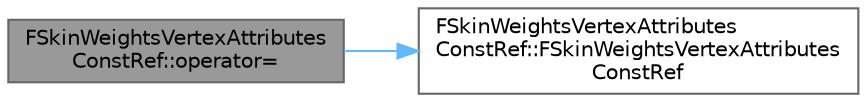 digraph "FSkinWeightsVertexAttributesConstRef::operator="
{
 // INTERACTIVE_SVG=YES
 // LATEX_PDF_SIZE
  bgcolor="transparent";
  edge [fontname=Helvetica,fontsize=10,labelfontname=Helvetica,labelfontsize=10];
  node [fontname=Helvetica,fontsize=10,shape=box,height=0.2,width=0.4];
  rankdir="LR";
  Node1 [id="Node000001",label="FSkinWeightsVertexAttributes\lConstRef::operator=",height=0.2,width=0.4,color="gray40", fillcolor="grey60", style="filled", fontcolor="black",tooltip=" "];
  Node1 -> Node2 [id="edge1_Node000001_Node000002",color="steelblue1",style="solid",tooltip=" "];
  Node2 [id="Node000002",label="FSkinWeightsVertexAttributes\lConstRef::FSkinWeightsVertexAttributes\lConstRef",height=0.2,width=0.4,color="grey40", fillcolor="white", style="filled",URL="$dc/d73/classFSkinWeightsVertexAttributesConstRef.html#ac1d282cc9b488442b0757009bae97a77",tooltip=" "];
}

